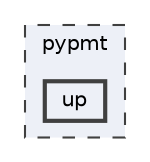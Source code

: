 digraph "pypmt/up"
{
 // LATEX_PDF_SIZE
  bgcolor="transparent";
  edge [fontname=Helvetica,fontsize=10,labelfontname=Helvetica,labelfontsize=10];
  node [fontname=Helvetica,fontsize=10,shape=box,height=0.2,width=0.4];
  compound=true
  subgraph clusterdir_00b364991e3d9d5d5f8f10ad2adefdce {
    graph [ bgcolor="#edf0f7", pencolor="grey25", label="pypmt", fontname=Helvetica,fontsize=10 style="filled,dashed", URL="dir_00b364991e3d9d5d5f8f10ad2adefdce.html",tooltip=""]
  dir_809b4996d905157058752da4d419c807 [label="up", fillcolor="#edf0f7", color="grey25", style="filled,bold", URL="dir_809b4996d905157058752da4d419c807.html",tooltip=""];
  }
}
